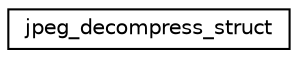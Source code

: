 digraph "Graphical Class Hierarchy"
{
  edge [fontname="Helvetica",fontsize="10",labelfontname="Helvetica",labelfontsize="10"];
  node [fontname="Helvetica",fontsize="10",shape=record];
  rankdir="LR";
  Node1 [label="jpeg_decompress_struct",height=0.2,width=0.4,color="black", fillcolor="white", style="filled",URL="$structjpeg__decompress__struct.html"];
}
